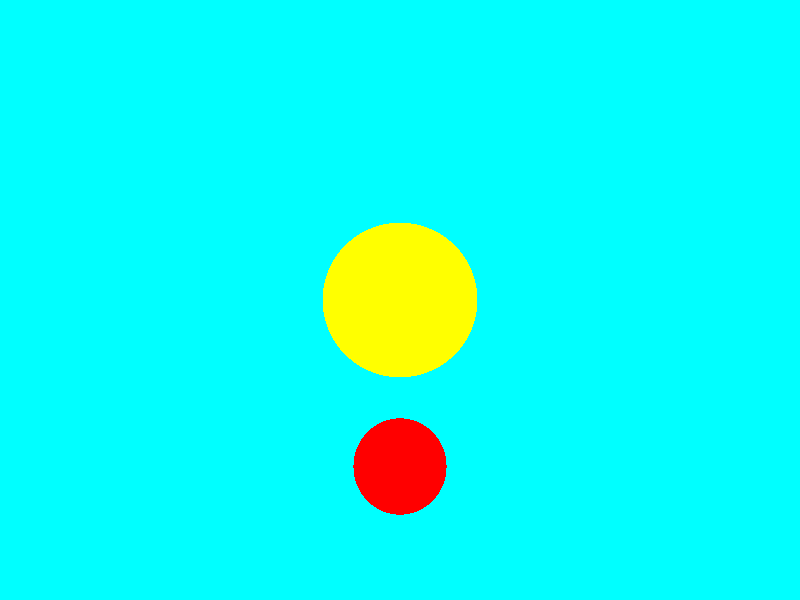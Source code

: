 #include "colors.inc"
background { color Cyan }

// Camera 

camera {
location <0,8,-12>
look_at <0,1,2>
}

// Lights 

light_source {
<2,4,-3> color White
}

// Objects 

sphere {
<0,1,2>, 2
texture {
pigment { color Yellow }
}
}
sphere {
<0,-1,-2>, 1
texture {
pigment { color Red }
}
}